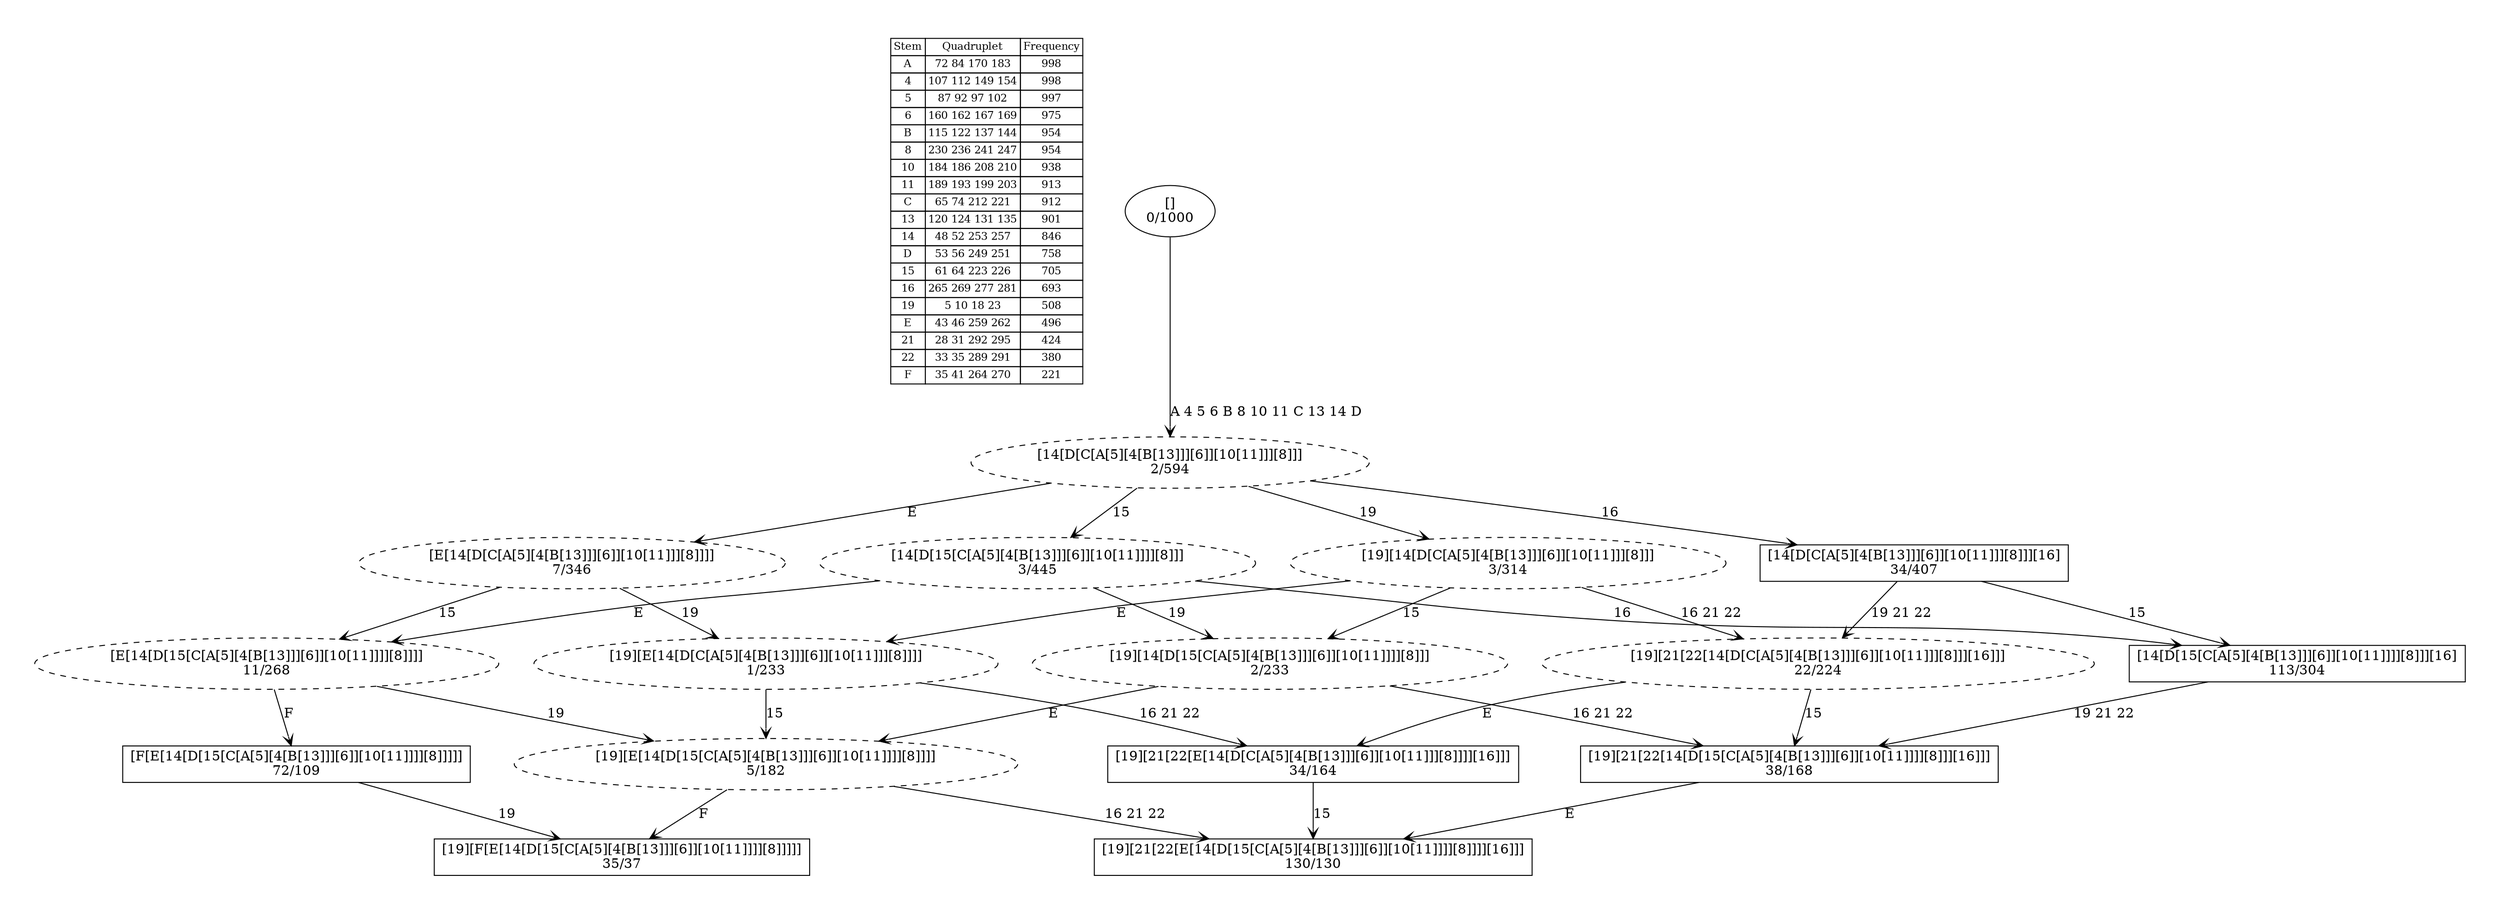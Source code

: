 digraph G {
	pad = 0.5;
	nodesep = 0.5;
"legend" [label = < <table border="0" cellborder="1" cellspacing="0"><tr><td>Stem</td><td>Quadruplet</td><td>Frequency</td></tr>
<tr><td>A</td><td>72 84 170 183</td><td>998</td></tr>
<tr><td>4</td><td>107 112 149 154</td><td>998</td></tr>
<tr><td>5</td><td>87 92 97 102</td><td>997</td></tr>
<tr><td>6</td><td>160 162 167 169</td><td>975</td></tr>
<tr><td>B</td><td>115 122 137 144</td><td>954</td></tr>
<tr><td>8</td><td>230 236 241 247</td><td>954</td></tr>
<tr><td>10</td><td>184 186 208 210</td><td>938</td></tr>
<tr><td>11</td><td>189 193 199 203</td><td>913</td></tr>
<tr><td>C</td><td>65 74 212 221</td><td>912</td></tr>
<tr><td>13</td><td>120 124 131 135</td><td>901</td></tr>
<tr><td>14</td><td>48 52 253 257</td><td>846</td></tr>
<tr><td>D</td><td>53 56 249 251</td><td>758</td></tr>
<tr><td>15</td><td>61 64 223 226</td><td>705</td></tr>
<tr><td>16</td><td>265 269 277 281</td><td>693</td></tr>
<tr><td>19</td><td>5 10 18 23</td><td>508</td></tr>
<tr><td>E</td><td>43 46 259 262</td><td>496</td></tr>
<tr><td>21</td><td>28 31 292 295</td><td>424</td></tr>
<tr><td>22</td><td>33 35 289 291</td><td>380</td></tr>
<tr><td>F</td><td>35 41 264 270</td><td>221</td></tr>
</table>>, shape = plaintext, fontsize=11];
"A 4 5 6 B 8 10 11 C 13 14 D 15 16 19 E 21 22 " [shape = box];
"A 4 5 6 B 8 10 11 C 13 14 D 15 16 " [shape = box];
"A 4 5 6 B 8 10 11 C 13 14 D 15 E F " [shape = box];
"A 4 5 6 B 8 10 11 C 13 14 D 15 16 19 21 22 " [shape = box];
"A 4 5 6 B 8 10 11 C 13 14 D 15 19 E F " [shape = box];
"A 4 5 6 B 8 10 11 C 13 14 D 16 " [shape = box];
"A 4 5 6 B 8 10 11 C 13 14 D 16 19 E 21 22 " [shape = box];
"A 4 5 6 B 8 10 11 C 13 14 D 15 E " [style = dashed];
"A 4 5 6 B 8 10 11 C 13 14 D 15 19 E " [style = dashed];
"A 4 5 6 B 8 10 11 C 13 14 D 15 " [style = dashed];
"A 4 5 6 B 8 10 11 C 13 14 D " [style = dashed];
"A 4 5 6 B 8 10 11 C 13 14 D E " [style = dashed];
"A 4 5 6 B 8 10 11 C 13 14 D 15 19 " [style = dashed];
"A 4 5 6 B 8 10 11 C 13 14 D 16 19 21 22 " [style = dashed];
"A 4 5 6 B 8 10 11 C 13 14 D 19 E " [style = dashed];
"A 4 5 6 B 8 10 11 C 13 14 D 19 " [style = dashed];
"A 4 5 6 B 8 10 11 C 13 14 D 15 16 19 E 21 22 " [label = "[19][21[22[E[14[D[15[C[A[5][4[B[13]]][6]][10[11]]]][8]]]][16]]]\n130/130"];
"A 4 5 6 B 8 10 11 C 13 14 D 15 16 " [label = "[14[D[15[C[A[5][4[B[13]]][6]][10[11]]]][8]]][16]\n113/304"];
"A 4 5 6 B 8 10 11 C 13 14 D 15 E F " [label = "[F[E[14[D[15[C[A[5][4[B[13]]][6]][10[11]]]][8]]]]]\n72/109"];
"A 4 5 6 B 8 10 11 C 13 14 D 15 16 19 21 22 " [label = "[19][21[22[14[D[15[C[A[5][4[B[13]]][6]][10[11]]]][8]]][16]]]\n38/168"];
"A 4 5 6 B 8 10 11 C 13 14 D 15 19 E F " [label = "[19][F[E[14[D[15[C[A[5][4[B[13]]][6]][10[11]]]][8]]]]]\n35/37"];
"A 4 5 6 B 8 10 11 C 13 14 D 16 " [label = "[14[D[C[A[5][4[B[13]]][6]][10[11]]][8]]][16]\n34/407"];
"A 4 5 6 B 8 10 11 C 13 14 D 16 19 E 21 22 " [label = "[19][21[22[E[14[D[C[A[5][4[B[13]]][6]][10[11]]][8]]]][16]]]\n34/164"];
"A 4 5 6 B 8 10 11 C 13 14 D 15 E " [label = "[E[14[D[15[C[A[5][4[B[13]]][6]][10[11]]]][8]]]]\n11/268"];
"A 4 5 6 B 8 10 11 C 13 14 D 15 19 E " [label = "[19][E[14[D[15[C[A[5][4[B[13]]][6]][10[11]]]][8]]]]\n5/182"];
"A 4 5 6 B 8 10 11 C 13 14 D 15 " [label = "[14[D[15[C[A[5][4[B[13]]][6]][10[11]]]][8]]]\n3/445"];
"A 4 5 6 B 8 10 11 C 13 14 D " [label = "[14[D[C[A[5][4[B[13]]][6]][10[11]]][8]]]\n2/594"];
"A 4 5 6 B 8 10 11 C 13 14 D E " [label = "[E[14[D[C[A[5][4[B[13]]][6]][10[11]]][8]]]]\n7/346"];
"A 4 5 6 B 8 10 11 C 13 14 D 15 19 " [label = "[19][14[D[15[C[A[5][4[B[13]]][6]][10[11]]]][8]]]\n2/233"];
"A 4 5 6 B 8 10 11 C 13 14 D 16 19 21 22 " [label = "[19][21[22[14[D[C[A[5][4[B[13]]][6]][10[11]]][8]]][16]]]\n22/224"];
"A 4 5 6 B 8 10 11 C 13 14 D 19 E " [label = "[19][E[14[D[C[A[5][4[B[13]]][6]][10[11]]][8]]]]\n1/233"];
"A 4 5 6 B 8 10 11 C 13 14 D 19 " [label = "[19][14[D[C[A[5][4[B[13]]][6]][10[11]]][8]]]\n3/314"];
"" [label = "[]\n0/1000"];
"A 4 5 6 B 8 10 11 C 13 14 D 15 16 " -> "A 4 5 6 B 8 10 11 C 13 14 D 15 16 19 21 22 " [label = "19 21 22 ", arrowhead = vee];
"A 4 5 6 B 8 10 11 C 13 14 D 15 E F " -> "A 4 5 6 B 8 10 11 C 13 14 D 15 19 E F " [label = "19 ", arrowhead = vee];
"A 4 5 6 B 8 10 11 C 13 14 D 15 16 19 21 22 " -> "A 4 5 6 B 8 10 11 C 13 14 D 15 16 19 E 21 22 " [label = "E ", arrowhead = vee];
"A 4 5 6 B 8 10 11 C 13 14 D 16 " -> "A 4 5 6 B 8 10 11 C 13 14 D 15 16 " [label = "15 ", arrowhead = vee];
"A 4 5 6 B 8 10 11 C 13 14 D 16 " -> "A 4 5 6 B 8 10 11 C 13 14 D 16 19 21 22 " [label = "19 21 22 ", arrowhead = vee];
"A 4 5 6 B 8 10 11 C 13 14 D 16 19 E 21 22 " -> "A 4 5 6 B 8 10 11 C 13 14 D 15 16 19 E 21 22 " [label = "15 ", arrowhead = vee];
"A 4 5 6 B 8 10 11 C 13 14 D 15 E " -> "A 4 5 6 B 8 10 11 C 13 14 D 15 E F " [label = "F ", arrowhead = vee];
"A 4 5 6 B 8 10 11 C 13 14 D 15 E " -> "A 4 5 6 B 8 10 11 C 13 14 D 15 19 E " [label = "19 ", arrowhead = vee];
"A 4 5 6 B 8 10 11 C 13 14 D 15 19 E " -> "A 4 5 6 B 8 10 11 C 13 14 D 15 16 19 E 21 22 " [label = "16 21 22 ", arrowhead = vee];
"A 4 5 6 B 8 10 11 C 13 14 D 15 19 E " -> "A 4 5 6 B 8 10 11 C 13 14 D 15 19 E F " [label = "F ", arrowhead = vee];
"A 4 5 6 B 8 10 11 C 13 14 D 15 " -> "A 4 5 6 B 8 10 11 C 13 14 D 15 16 " [label = "16 ", arrowhead = vee];
"A 4 5 6 B 8 10 11 C 13 14 D 15 " -> "A 4 5 6 B 8 10 11 C 13 14 D 15 E " [label = "E ", arrowhead = vee];
"A 4 5 6 B 8 10 11 C 13 14 D 15 " -> "A 4 5 6 B 8 10 11 C 13 14 D 15 19 " [label = "19 ", arrowhead = vee];
"A 4 5 6 B 8 10 11 C 13 14 D " -> "A 4 5 6 B 8 10 11 C 13 14 D 16 " [label = "16 ", arrowhead = vee];
"A 4 5 6 B 8 10 11 C 13 14 D " -> "A 4 5 6 B 8 10 11 C 13 14 D 15 " [label = "15 ", arrowhead = vee];
"A 4 5 6 B 8 10 11 C 13 14 D " -> "A 4 5 6 B 8 10 11 C 13 14 D E " [label = "E ", arrowhead = vee];
"A 4 5 6 B 8 10 11 C 13 14 D " -> "A 4 5 6 B 8 10 11 C 13 14 D 19 " [label = "19 ", arrowhead = vee];
"A 4 5 6 B 8 10 11 C 13 14 D E " -> "A 4 5 6 B 8 10 11 C 13 14 D 15 E " [label = "15 ", arrowhead = vee];
"A 4 5 6 B 8 10 11 C 13 14 D E " -> "A 4 5 6 B 8 10 11 C 13 14 D 19 E " [label = "19 ", arrowhead = vee];
"A 4 5 6 B 8 10 11 C 13 14 D 15 19 " -> "A 4 5 6 B 8 10 11 C 13 14 D 15 16 19 21 22 " [label = "16 21 22 ", arrowhead = vee];
"A 4 5 6 B 8 10 11 C 13 14 D 15 19 " -> "A 4 5 6 B 8 10 11 C 13 14 D 15 19 E " [label = "E ", arrowhead = vee];
"A 4 5 6 B 8 10 11 C 13 14 D 16 19 21 22 " -> "A 4 5 6 B 8 10 11 C 13 14 D 15 16 19 21 22 " [label = "15 ", arrowhead = vee];
"A 4 5 6 B 8 10 11 C 13 14 D 16 19 21 22 " -> "A 4 5 6 B 8 10 11 C 13 14 D 16 19 E 21 22 " [label = "E ", arrowhead = vee];
"A 4 5 6 B 8 10 11 C 13 14 D 19 E " -> "A 4 5 6 B 8 10 11 C 13 14 D 16 19 E 21 22 " [label = "16 21 22 ", arrowhead = vee];
"A 4 5 6 B 8 10 11 C 13 14 D 19 E " -> "A 4 5 6 B 8 10 11 C 13 14 D 15 19 E " [label = "15 ", arrowhead = vee];
"A 4 5 6 B 8 10 11 C 13 14 D 19 " -> "A 4 5 6 B 8 10 11 C 13 14 D 16 19 21 22 " [label = "16 21 22 ", arrowhead = vee];
"A 4 5 6 B 8 10 11 C 13 14 D 19 " -> "A 4 5 6 B 8 10 11 C 13 14 D 15 19 " [label = "15 ", arrowhead = vee];
"A 4 5 6 B 8 10 11 C 13 14 D 19 " -> "A 4 5 6 B 8 10 11 C 13 14 D 19 E " [label = "E ", arrowhead = vee];
"" -> "A 4 5 6 B 8 10 11 C 13 14 D " [label = "A 4 5 6 B 8 10 11 C 13 14 D ", arrowhead = vee];
}